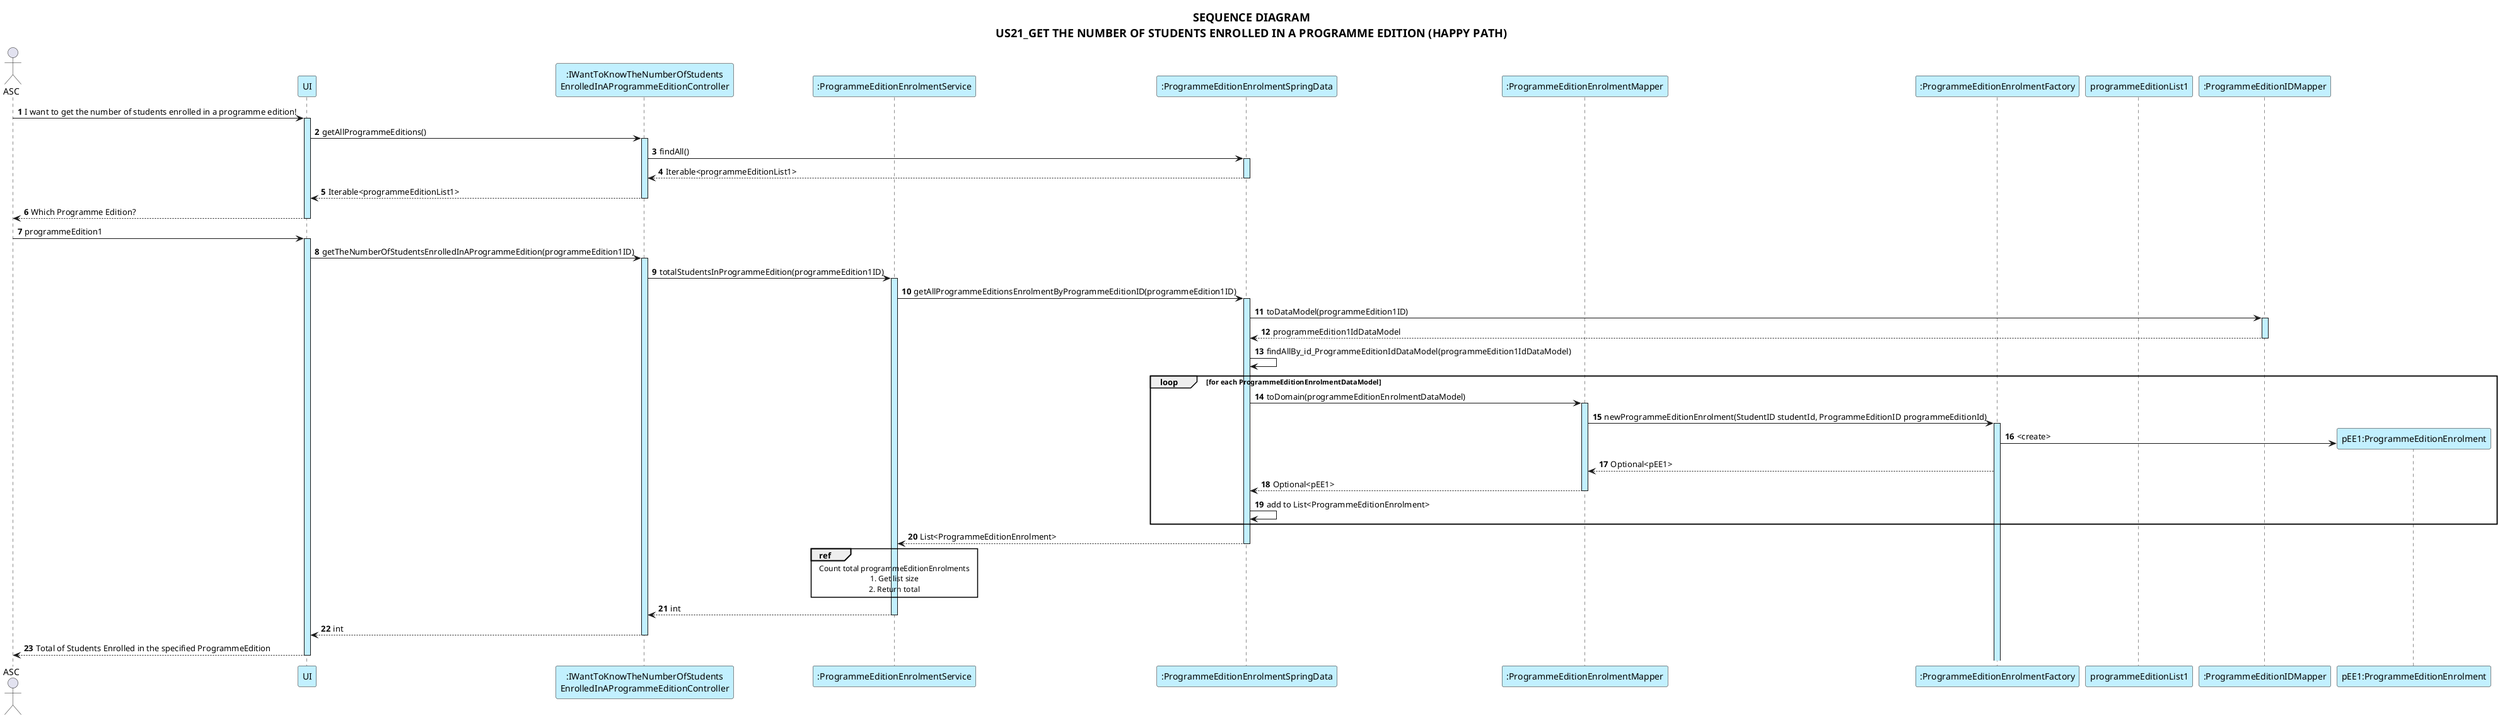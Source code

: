 @startuml US21

skinparam ParticipantBackgroundColor #application
skinparam SequenceLifeLineBackgroundColor #application
skinparam RefBorderColor #application

actor ASC
participant UI
participant ":IWantToKnowTheNumberOfStudents\nEnrolledInAProgrammeEditionController" as CTR
participant ":ProgrammeEditionEnrolmentService"
participant ":ProgrammeEditionEnrolmentSpringData" as SpringData
participant ":ProgrammeEditionEnrolmentMapper"
participant ":ProgrammeEditionEnrolmentFactory"
participant "programmeEditionList1"
autonumber
skinparam titleFontSize 18

title: SEQUENCE DIAGRAM\nUS21_GET THE NUMBER OF STUDENTS ENROLLED IN A PROGRAMME EDITION (HAPPY PATH)

ASC -> UI ++ : I want to get the number of students enrolled in a programme edition!
UI -> CTR ++: getAllProgrammeEditions()
CTR -> SpringData ++: findAll()
SpringData --> CTR --: Iterable<programmeEditionList1>
CTR --> UI --: Iterable<programmeEditionList1>
UI --> ASC -- : Which Programme Edition?
ASC -> UI ++ : programmeEdition1
UI -> CTR ++ : getTheNumberOfStudentsEnrolledInAProgrammeEdition(programmeEdition1ID)

CTR -> ":ProgrammeEditionEnrolmentService" ++: totalStudentsInProgrammeEdition(programmeEdition1ID)
":ProgrammeEditionEnrolmentService" -> SpringData ++: getAllProgrammeEditionsEnrolmentByProgrammeEditionID(programmeEdition1ID)
SpringData -> ":ProgrammeEditionIDMapper" ++: toDataModel(programmeEdition1ID)
":ProgrammeEditionIDMapper" --> SpringData --: programmeEdition1IdDataModel
SpringData -> SpringData : findAllBy_id_ProgrammeEditionIdDataModel(programmeEdition1IdDataModel)

loop for each ProgrammeEditionEnrolmentDataModel
    SpringData -> ":ProgrammeEditionEnrolmentMapper" ++: toDomain(programmeEditionEnrolmentDataModel)
    ":ProgrammeEditionEnrolmentMapper" -> ":ProgrammeEditionEnrolmentFactory"++: newProgrammeEditionEnrolment(StudentID studentId, ProgrammeEditionID programmeEditionId)
    create "pEE1:ProgrammeEditionEnrolment" as ProgrammeEditionEnrolment1
    ":ProgrammeEditionEnrolmentFactory" -> ProgrammeEditionEnrolment1: <create>
    ":ProgrammeEditionEnrolmentFactory" --> ":ProgrammeEditionEnrolmentMapper": Optional<pEE1>
    ":ProgrammeEditionEnrolmentMapper" --> SpringData --: Optional<pEE1>
    SpringData -> SpringData: add to List<ProgrammeEditionEnrolment>
end

SpringData --> ":ProgrammeEditionEnrolmentService" --: List<ProgrammeEditionEnrolment>
ref over ":ProgrammeEditionEnrolmentService"
    Count total programmeEditionEnrolments
    1. Get list size
    2. Return total
end ref

":ProgrammeEditionEnrolmentService" --> CTR --: int
CTR --> UI --: int
UI --> ASC --: Total of Students Enrolled in the specified ProgrammeEdition

@enduml
